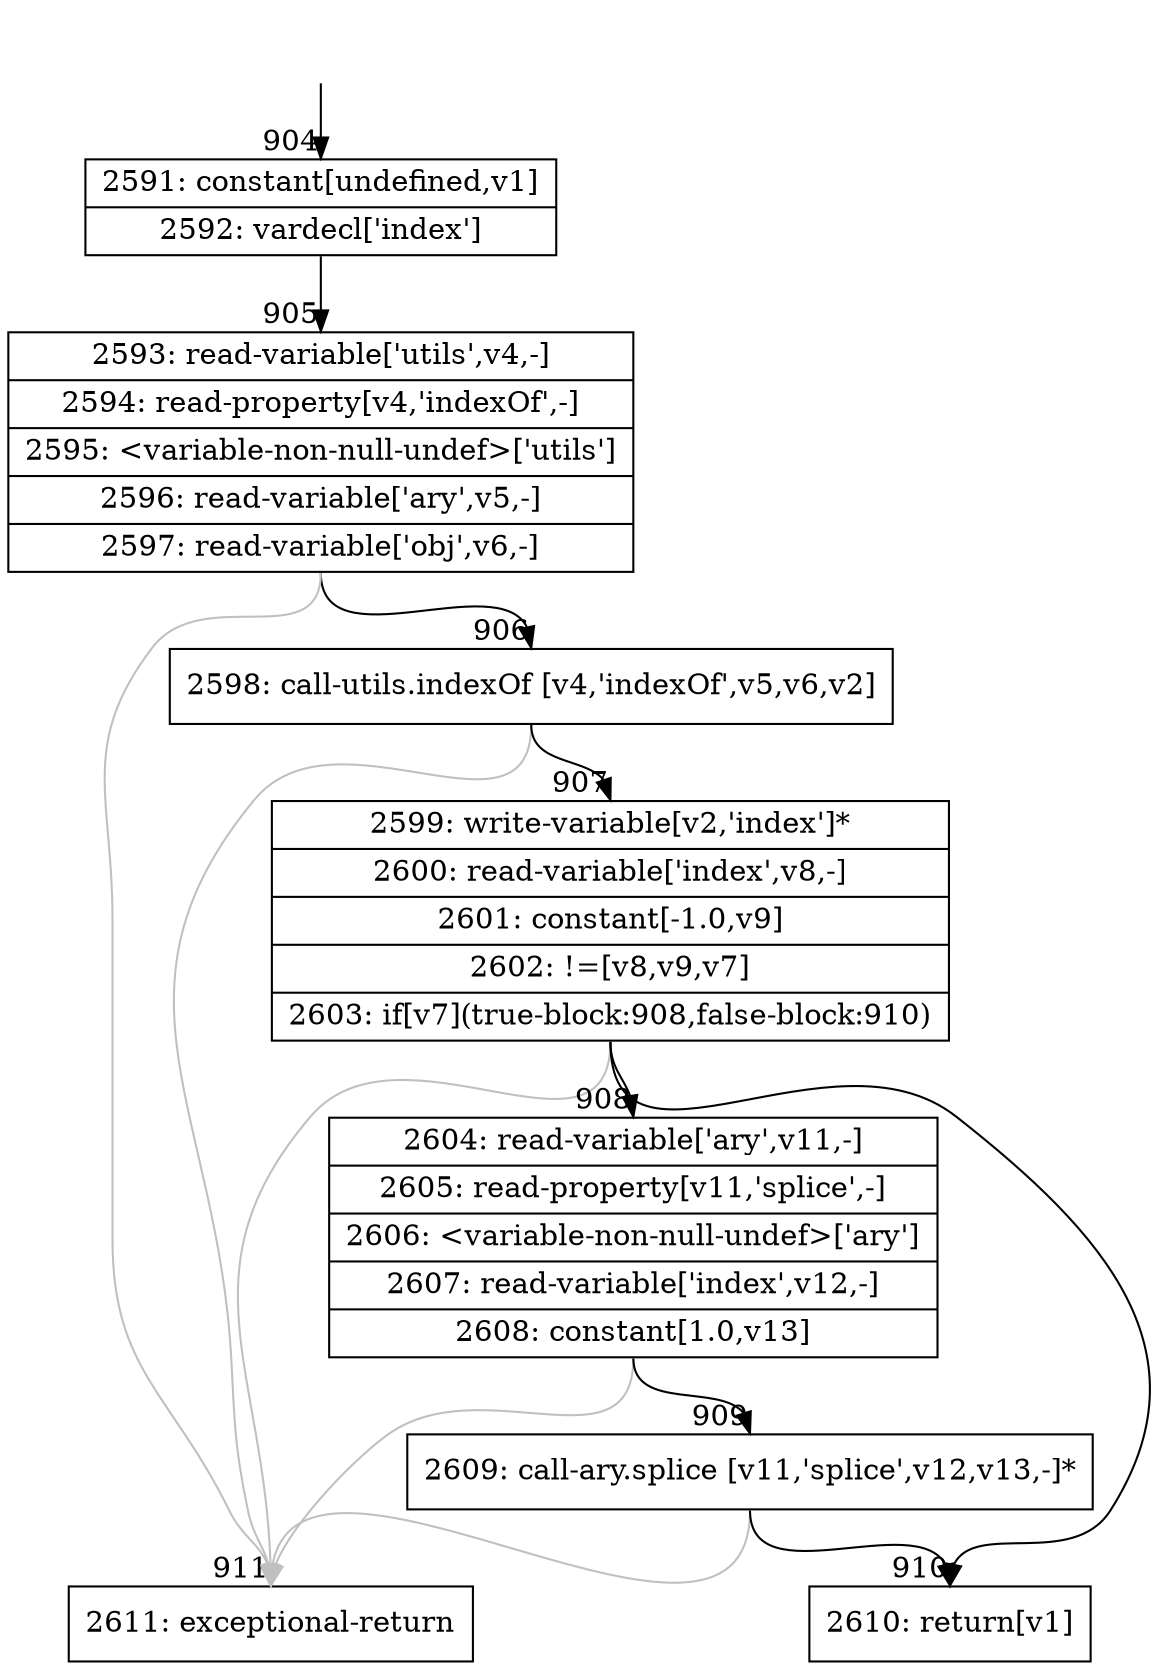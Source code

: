 digraph {
rankdir="TD"
BB_entry82[shape=none,label=""];
BB_entry82 -> BB904 [tailport=s, headport=n, headlabel="    904"]
BB904 [shape=record label="{2591: constant[undefined,v1]|2592: vardecl['index']}" ] 
BB904 -> BB905 [tailport=s, headport=n, headlabel="      905"]
BB905 [shape=record label="{2593: read-variable['utils',v4,-]|2594: read-property[v4,'indexOf',-]|2595: \<variable-non-null-undef\>['utils']|2596: read-variable['ary',v5,-]|2597: read-variable['obj',v6,-]}" ] 
BB905 -> BB906 [tailport=s, headport=n, headlabel="      906"]
BB905 -> BB911 [tailport=s, headport=n, color=gray, headlabel="      911"]
BB906 [shape=record label="{2598: call-utils.indexOf [v4,'indexOf',v5,v6,v2]}" ] 
BB906 -> BB907 [tailport=s, headport=n, headlabel="      907"]
BB906 -> BB911 [tailport=s, headport=n, color=gray]
BB907 [shape=record label="{2599: write-variable[v2,'index']*|2600: read-variable['index',v8,-]|2601: constant[-1.0,v9]|2602: !=[v8,v9,v7]|2603: if[v7](true-block:908,false-block:910)}" ] 
BB907 -> BB908 [tailport=s, headport=n, headlabel="      908"]
BB907 -> BB910 [tailport=s, headport=n, headlabel="      910"]
BB907 -> BB911 [tailport=s, headport=n, color=gray]
BB908 [shape=record label="{2604: read-variable['ary',v11,-]|2605: read-property[v11,'splice',-]|2606: \<variable-non-null-undef\>['ary']|2607: read-variable['index',v12,-]|2608: constant[1.0,v13]}" ] 
BB908 -> BB909 [tailport=s, headport=n, headlabel="      909"]
BB908 -> BB911 [tailport=s, headport=n, color=gray]
BB909 [shape=record label="{2609: call-ary.splice [v11,'splice',v12,v13,-]*}" ] 
BB909 -> BB910 [tailport=s, headport=n]
BB909 -> BB911 [tailport=s, headport=n, color=gray]
BB910 [shape=record label="{2610: return[v1]}" ] 
BB911 [shape=record label="{2611: exceptional-return}" ] 
//#$~ 1307
}
